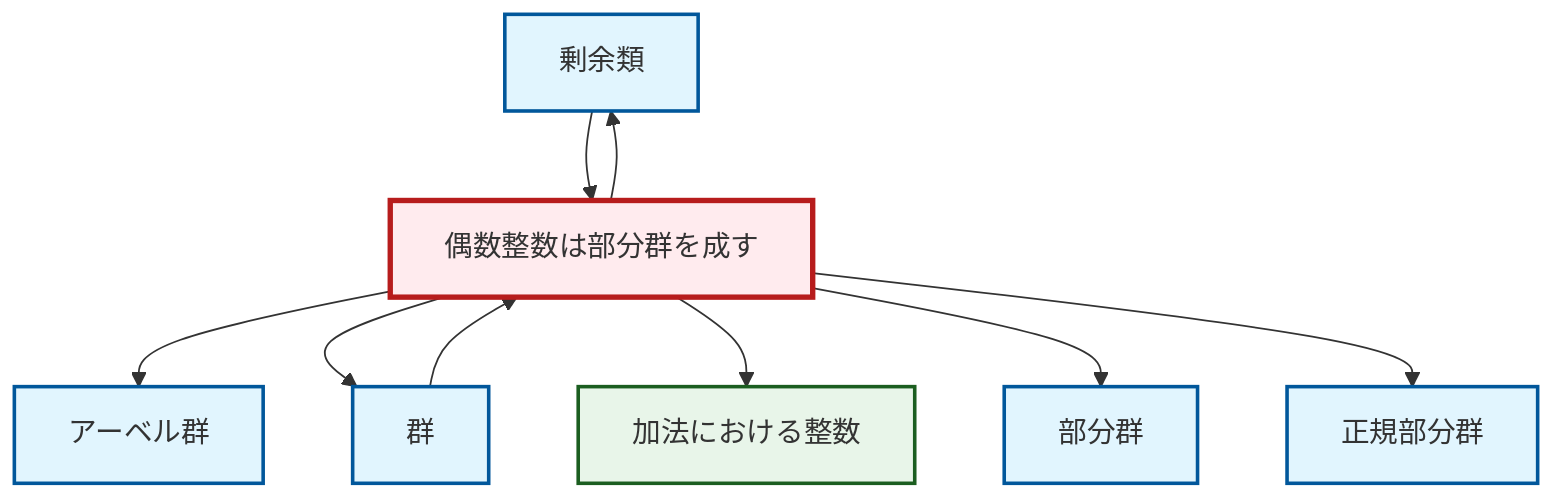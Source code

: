 graph TD
    classDef definition fill:#e1f5fe,stroke:#01579b,stroke-width:2px
    classDef theorem fill:#f3e5f5,stroke:#4a148c,stroke-width:2px
    classDef axiom fill:#fff3e0,stroke:#e65100,stroke-width:2px
    classDef example fill:#e8f5e9,stroke:#1b5e20,stroke-width:2px
    classDef current fill:#ffebee,stroke:#b71c1c,stroke-width:3px
    def-coset["剰余類"]:::definition
    def-abelian-group["アーベル群"]:::definition
    ex-integers-addition["加法における整数"]:::example
    def-normal-subgroup["正規部分群"]:::definition
    ex-even-integers-subgroup["偶数整数は部分群を成す"]:::example
    def-subgroup["部分群"]:::definition
    def-group["群"]:::definition
    ex-even-integers-subgroup --> def-coset
    ex-even-integers-subgroup --> def-abelian-group
    ex-even-integers-subgroup --> def-group
    ex-even-integers-subgroup --> ex-integers-addition
    ex-even-integers-subgroup --> def-subgroup
    def-coset --> ex-even-integers-subgroup
    ex-even-integers-subgroup --> def-normal-subgroup
    def-group --> ex-even-integers-subgroup
    class ex-even-integers-subgroup current